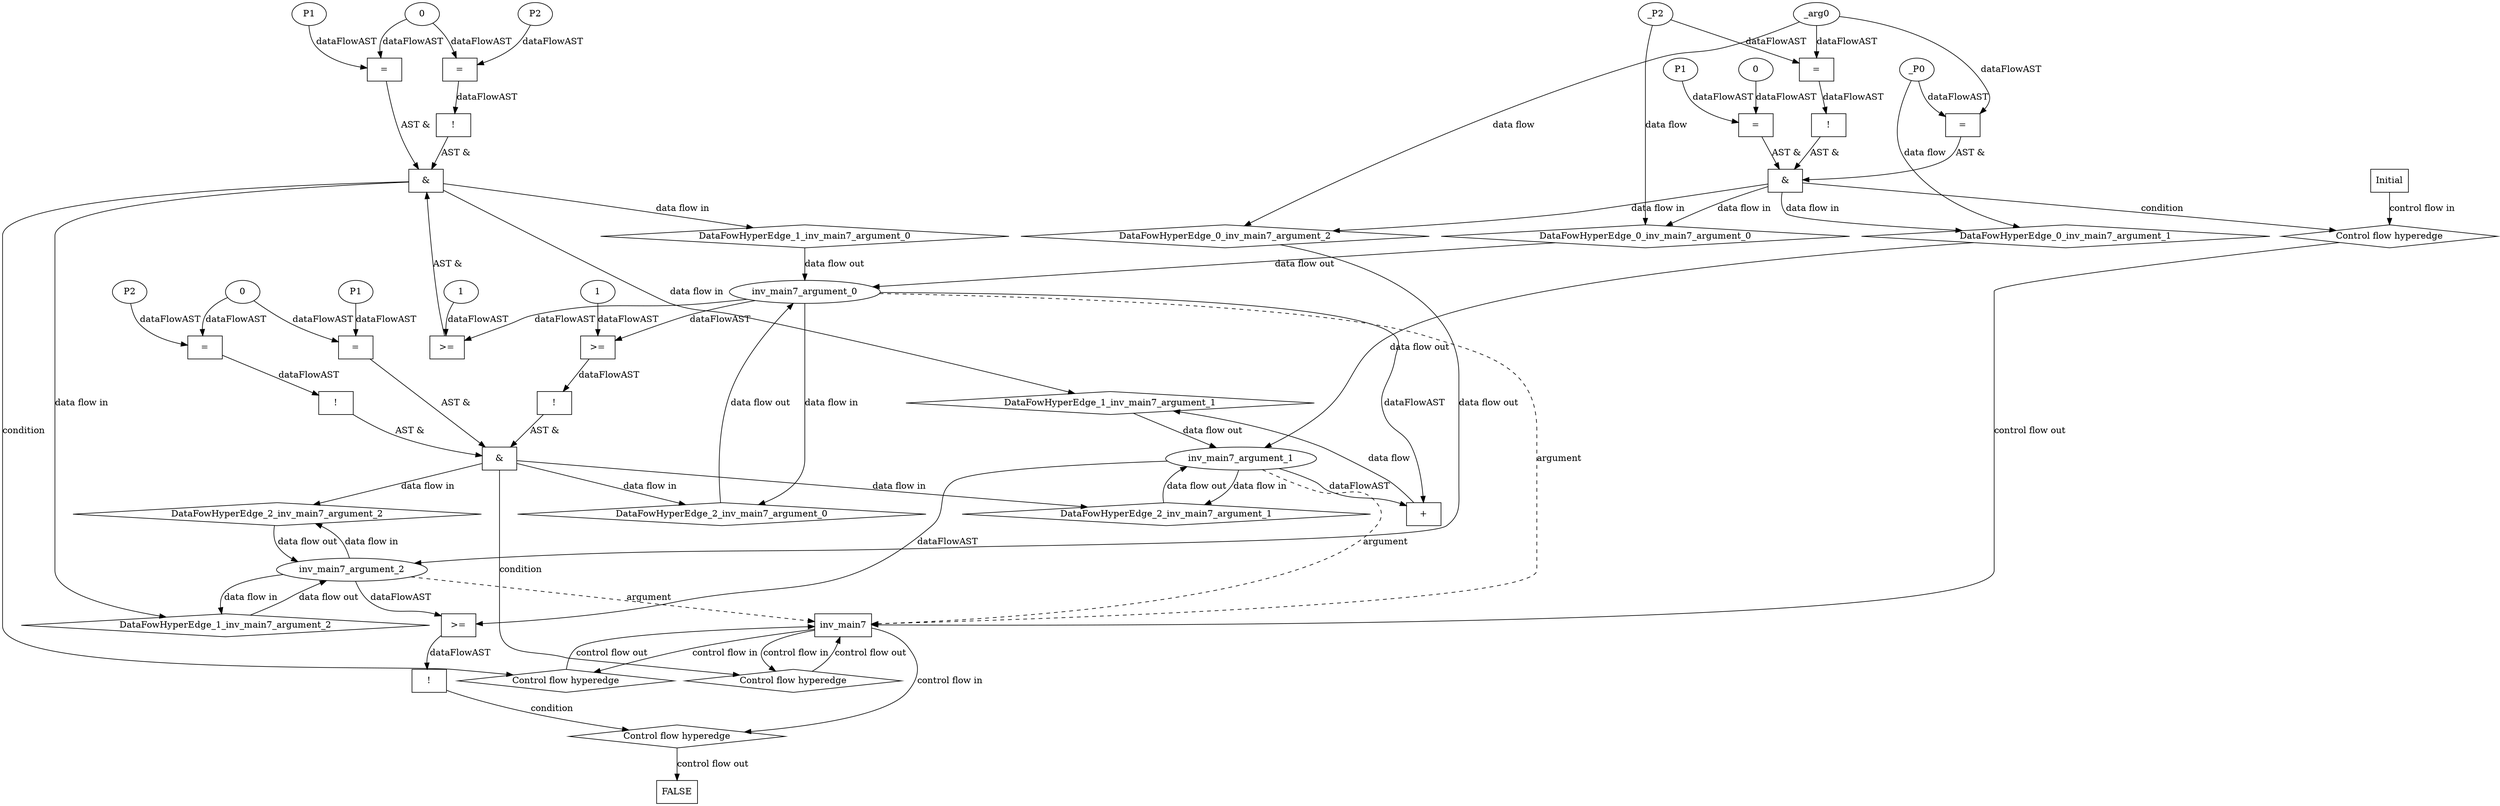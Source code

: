 digraph dag {
"inv_main7" [label="inv_main7" nodeName="inv_main7" class=cfn  shape="rect"];
FALSE [label="FALSE" nodeName=FALSE class=cfn  shape="rect"];
Initial [label="Initial" nodeName=Initial class=cfn  shape="rect"];
ControlFowHyperEdge_0 [label="Control flow hyperedge" nodeName=ControlFowHyperEdge_0 class=controlFlowHyperEdge shape="diamond"];
"Initial" -> ControlFowHyperEdge_0 [label="control flow in"]
ControlFowHyperEdge_0 -> "inv_main7" [label="control flow out"]
ControlFowHyperEdge_1 [label="Control flow hyperedge" nodeName=ControlFowHyperEdge_1 class=controlFlowHyperEdge shape="diamond"];
"inv_main7" -> ControlFowHyperEdge_1 [label="control flow in"]
ControlFowHyperEdge_1 -> "inv_main7" [label="control flow out"]
ControlFowHyperEdge_2 [label="Control flow hyperedge" nodeName=ControlFowHyperEdge_2 class=controlFlowHyperEdge shape="diamond"];
"inv_main7" -> ControlFowHyperEdge_2 [label="control flow in"]
ControlFowHyperEdge_2 -> "inv_main7" [label="control flow out"]
ControlFowHyperEdge_3 [label="Control flow hyperedge" nodeName=ControlFowHyperEdge_3 class=controlFlowHyperEdge shape="diamond"];
"inv_main7" -> ControlFowHyperEdge_3 [label="control flow in"]
ControlFowHyperEdge_3 -> "FALSE" [label="control flow out"]
"inv_main7_argument_0" [label="inv_main7_argument_0" nodeName=argument0 class=argument  head="inv_main7" shape="oval"];
"inv_main7_argument_0" -> "inv_main7"[label="argument" style="dashed"]
"inv_main7_argument_1" [label="inv_main7_argument_1" nodeName=argument1 class=argument  head="inv_main7" shape="oval"];
"inv_main7_argument_1" -> "inv_main7"[label="argument" style="dashed"]
"inv_main7_argument_2" [label="inv_main7_argument_2" nodeName=argument2 class=argument  head="inv_main7" shape="oval"];
"inv_main7_argument_2" -> "inv_main7"[label="argument" style="dashed"]

"xxxinv_main7___Initial_0xxx_and" [label="&" nodeName="xxxinv_main7___Initial_0xxx_and" class=Operator shape="rect"];
"xxxinv_main7___Initial_0xxxguard_0_node_0" [label="!" nodeName="xxxinv_main7___Initial_0xxxguard_0_node_0" class=Operator shape="rect"];
"xxxinv_main7___Initial_0xxxguard_0_node_1" [label="=" nodeName="xxxinv_main7___Initial_0xxxguard_0_node_1" class=Operator  shape="rect"];
"xxxinv_main7___Initial_0xxxguard_0_node_1" -> "xxxinv_main7___Initial_0xxxguard_0_node_0"[label="dataFlowAST"]
"xxxinv_main7___Initial_0xxxdataFlow_0_node_0" -> "xxxinv_main7___Initial_0xxxguard_0_node_1"[label="dataFlowAST"]
"xxxinv_main7___Initial_0xxxdataFlow2_node_0" -> "xxxinv_main7___Initial_0xxxguard_0_node_1"[label="dataFlowAST"]

"xxxinv_main7___Initial_0xxxguard_0_node_0" -> "xxxinv_main7___Initial_0xxx_and" [label="AST &"];
"xxxinv_main7___Initial_0xxxguard1_node_0" [label="=" nodeName="xxxinv_main7___Initial_0xxxguard1_node_0" class=Operator  shape="rect"];
"xxxinv_main7___Initial_0xxxguard1_node_1" [label="P1" nodeName="xxxinv_main7___Initial_0xxxguard1_node_1" class=Constant ];
"xxxinv_main7___Initial_0xxxguard1_node_2" [label="0" nodeName="xxxinv_main7___Initial_0xxxguard1_node_2" class=Literal ];
"xxxinv_main7___Initial_0xxxguard1_node_1" -> "xxxinv_main7___Initial_0xxxguard1_node_0"[label="dataFlowAST"]
"xxxinv_main7___Initial_0xxxguard1_node_2" -> "xxxinv_main7___Initial_0xxxguard1_node_0"[label="dataFlowAST"]

"xxxinv_main7___Initial_0xxxguard1_node_0" -> "xxxinv_main7___Initial_0xxx_and" [label="AST &"];
"xxxinv_main7___Initial_0xxxguard2_node_0" [label="=" nodeName="xxxinv_main7___Initial_0xxxguard2_node_0" class=Operator  shape="rect"];
"xxxinv_main7___Initial_0xxxdataFlow1_node_0" -> "xxxinv_main7___Initial_0xxxguard2_node_0"[label="dataFlowAST"]
"xxxinv_main7___Initial_0xxxdataFlow2_node_0" -> "xxxinv_main7___Initial_0xxxguard2_node_0"[label="dataFlowAST"]

"xxxinv_main7___Initial_0xxxguard2_node_0" -> "xxxinv_main7___Initial_0xxx_and" [label="AST &"];
"xxxinv_main7___Initial_0xxx_and" -> "ControlFowHyperEdge_0" [label="condition"];
"xxxinv_main7___Initial_0xxxdataFlow_0_node_0" [label="_P2" nodeName="xxxinv_main7___Initial_0xxxdataFlow_0_node_0" class=Constant ];

"xxxinv_main7___Initial_0xxxdataFlow_0_node_0" -> "DataFowHyperEdge_0_inv_main7_argument_0" [label="data flow"];
"xxxinv_main7___Initial_0xxxdataFlow1_node_0" [label="_P0" nodeName="xxxinv_main7___Initial_0xxxdataFlow1_node_0" class=Constant ];

"xxxinv_main7___Initial_0xxxdataFlow1_node_0" -> "DataFowHyperEdge_0_inv_main7_argument_1" [label="data flow"];
"xxxinv_main7___Initial_0xxxdataFlow2_node_0" [label="_arg0" nodeName="xxxinv_main7___Initial_0xxxdataFlow2_node_0" class=Constant ];

"xxxinv_main7___Initial_0xxxdataFlow2_node_0" -> "DataFowHyperEdge_0_inv_main7_argument_2" [label="data flow"];
"xxxinv_main7___inv_main7_1xxx_and" [label="&" nodeName="xxxinv_main7___inv_main7_1xxx_and" class=Operator shape="rect"];
"xxxinv_main7___inv_main7_1xxxguard_0_node_0" [label="!" nodeName="xxxinv_main7___inv_main7_1xxxguard_0_node_0" class=Operator shape="rect"];
"xxxinv_main7___inv_main7_1xxxguard_0_node_1" [label="=" nodeName="xxxinv_main7___inv_main7_1xxxguard_0_node_1" class=Operator  shape="rect"];
"xxxinv_main7___inv_main7_1xxxguard_0_node_2" [label="P2" nodeName="xxxinv_main7___inv_main7_1xxxguard_0_node_2" class=Constant ];
"xxxinv_main7___inv_main7_1xxxguard_0_node_3" [label="0" nodeName="xxxinv_main7___inv_main7_1xxxguard_0_node_3" class=Literal ];
"xxxinv_main7___inv_main7_1xxxguard_0_node_1" -> "xxxinv_main7___inv_main7_1xxxguard_0_node_0"[label="dataFlowAST"]
"xxxinv_main7___inv_main7_1xxxguard_0_node_2" -> "xxxinv_main7___inv_main7_1xxxguard_0_node_1"[label="dataFlowAST"]
"xxxinv_main7___inv_main7_1xxxguard_0_node_3" -> "xxxinv_main7___inv_main7_1xxxguard_0_node_1"[label="dataFlowAST"]

"xxxinv_main7___inv_main7_1xxxguard_0_node_0" -> "xxxinv_main7___inv_main7_1xxx_and" [label="AST &"];
"xxxinv_main7___inv_main7_1xxxguard1_node_0" [label=">=" nodeName="xxxinv_main7___inv_main7_1xxxguard1_node_0" class=Operator  shape="rect"];
"xxxinv_main7___inv_main7_1xxxguard1_node_2" [label="1" nodeName="xxxinv_main7___inv_main7_1xxxguard1_node_2" class=Literal ];
"inv_main7_argument_0" -> "xxxinv_main7___inv_main7_1xxxguard1_node_0"[label="dataFlowAST"]
"xxxinv_main7___inv_main7_1xxxguard1_node_2" -> "xxxinv_main7___inv_main7_1xxxguard1_node_0"[label="dataFlowAST"]

"xxxinv_main7___inv_main7_1xxxguard1_node_0" -> "xxxinv_main7___inv_main7_1xxx_and" [label="AST &"];
"xxxinv_main7___inv_main7_1xxxguard2_node_0" [label="=" nodeName="xxxinv_main7___inv_main7_1xxxguard2_node_0" class=Operator  shape="rect"];
"xxxinv_main7___inv_main7_1xxxguard2_node_1" [label="P1" nodeName="xxxinv_main7___inv_main7_1xxxguard2_node_1" class=Constant ];
"xxxinv_main7___inv_main7_1xxxguard2_node_1" -> "xxxinv_main7___inv_main7_1xxxguard2_node_0"[label="dataFlowAST"]
"xxxinv_main7___inv_main7_1xxxguard_0_node_3" -> "xxxinv_main7___inv_main7_1xxxguard2_node_0"[label="dataFlowAST"]

"xxxinv_main7___inv_main7_1xxxguard2_node_0" -> "xxxinv_main7___inv_main7_1xxx_and" [label="AST &"];
"xxxinv_main7___inv_main7_1xxx_and" -> "ControlFowHyperEdge_1" [label="condition"];
"xxxinv_main7___inv_main7_1xxxdataFlow_0_node_0" [label="+" nodeName="xxxinv_main7___inv_main7_1xxxdataFlow_0_node_0" class= Operator shape="rect"];
"inv_main7_argument_1" -> "xxxinv_main7___inv_main7_1xxxdataFlow_0_node_0"[label="dataFlowAST"]
"inv_main7_argument_0" -> "xxxinv_main7___inv_main7_1xxxdataFlow_0_node_0"[label="dataFlowAST"]

"xxxinv_main7___inv_main7_1xxxdataFlow_0_node_0" -> "DataFowHyperEdge_1_inv_main7_argument_1" [label="data flow"];
"xxxinv_main7___inv_main7_2xxx_and" [label="&" nodeName="xxxinv_main7___inv_main7_2xxx_and" class=Operator shape="rect"];
"xxxinv_main7___inv_main7_2xxxguard_0_node_0" [label="!" nodeName="xxxinv_main7___inv_main7_2xxxguard_0_node_0" class=Operator shape="rect"];
"xxxinv_main7___inv_main7_2xxxguard_0_node_1" [label="=" nodeName="xxxinv_main7___inv_main7_2xxxguard_0_node_1" class=Operator  shape="rect"];
"xxxinv_main7___inv_main7_2xxxguard_0_node_2" [label="P2" nodeName="xxxinv_main7___inv_main7_2xxxguard_0_node_2" class=Constant ];
"xxxinv_main7___inv_main7_2xxxguard_0_node_3" [label="0" nodeName="xxxinv_main7___inv_main7_2xxxguard_0_node_3" class=Literal ];
"xxxinv_main7___inv_main7_2xxxguard_0_node_1" -> "xxxinv_main7___inv_main7_2xxxguard_0_node_0"[label="dataFlowAST"]
"xxxinv_main7___inv_main7_2xxxguard_0_node_2" -> "xxxinv_main7___inv_main7_2xxxguard_0_node_1"[label="dataFlowAST"]
"xxxinv_main7___inv_main7_2xxxguard_0_node_3" -> "xxxinv_main7___inv_main7_2xxxguard_0_node_1"[label="dataFlowAST"]

"xxxinv_main7___inv_main7_2xxxguard_0_node_0" -> "xxxinv_main7___inv_main7_2xxx_and" [label="AST &"];
"xxxinv_main7___inv_main7_2xxxguard1_node_0" [label="!" nodeName="xxxinv_main7___inv_main7_2xxxguard1_node_0" class=Operator shape="rect"];
"xxxinv_main7___inv_main7_2xxxguard1_node_1" [label=">=" nodeName="xxxinv_main7___inv_main7_2xxxguard1_node_1" class=Operator  shape="rect"];
"xxxinv_main7___inv_main7_2xxxguard1_node_3" [label="1" nodeName="xxxinv_main7___inv_main7_2xxxguard1_node_3" class=Literal ];
"xxxinv_main7___inv_main7_2xxxguard1_node_1" -> "xxxinv_main7___inv_main7_2xxxguard1_node_0"[label="dataFlowAST"]
"inv_main7_argument_0" -> "xxxinv_main7___inv_main7_2xxxguard1_node_1"[label="dataFlowAST"]
"xxxinv_main7___inv_main7_2xxxguard1_node_3" -> "xxxinv_main7___inv_main7_2xxxguard1_node_1"[label="dataFlowAST"]

"xxxinv_main7___inv_main7_2xxxguard1_node_0" -> "xxxinv_main7___inv_main7_2xxx_and" [label="AST &"];
"xxxinv_main7___inv_main7_2xxxguard2_node_0" [label="=" nodeName="xxxinv_main7___inv_main7_2xxxguard2_node_0" class=Operator  shape="rect"];
"xxxinv_main7___inv_main7_2xxxguard2_node_1" [label="P1" nodeName="xxxinv_main7___inv_main7_2xxxguard2_node_1" class=Constant ];
"xxxinv_main7___inv_main7_2xxxguard2_node_1" -> "xxxinv_main7___inv_main7_2xxxguard2_node_0"[label="dataFlowAST"]
"xxxinv_main7___inv_main7_2xxxguard_0_node_3" -> "xxxinv_main7___inv_main7_2xxxguard2_node_0"[label="dataFlowAST"]

"xxxinv_main7___inv_main7_2xxxguard2_node_0" -> "xxxinv_main7___inv_main7_2xxx_and" [label="AST &"];
"xxxinv_main7___inv_main7_2xxx_and" -> "ControlFowHyperEdge_2" [label="condition"];
"xxxFALSE___inv_main7_3xxxguard_0_node_0" [label="!" nodeName="xxxFALSE___inv_main7_3xxxguard_0_node_0" class=Operator shape="rect"];
"xxxFALSE___inv_main7_3xxxguard_0_node_1" [label=">=" nodeName="xxxFALSE___inv_main7_3xxxguard_0_node_1" class=Operator  shape="rect"];
"xxxFALSE___inv_main7_3xxxguard_0_node_1" -> "xxxFALSE___inv_main7_3xxxguard_0_node_0"[label="dataFlowAST"]
"inv_main7_argument_1" -> "xxxFALSE___inv_main7_3xxxguard_0_node_1"[label="dataFlowAST"]
"inv_main7_argument_2" -> "xxxFALSE___inv_main7_3xxxguard_0_node_1"[label="dataFlowAST"]

"xxxFALSE___inv_main7_3xxxguard_0_node_0" -> "ControlFowHyperEdge_3" [label="condition"];
"DataFowHyperEdge_0_inv_main7_argument_0" [label="DataFowHyperEdge_0_inv_main7_argument_0" nodeName="DataFowHyperEdge_0_inv_main7_argument_0" class=DataFlowHyperedge shape="diamond"];
"DataFowHyperEdge_0_inv_main7_argument_0" -> "inv_main7_argument_0"[label="data flow out"]
"xxxinv_main7___Initial_0xxx_and" -> "DataFowHyperEdge_0_inv_main7_argument_0"[label="data flow in"]
"DataFowHyperEdge_0_inv_main7_argument_1" [label="DataFowHyperEdge_0_inv_main7_argument_1" nodeName="DataFowHyperEdge_0_inv_main7_argument_1" class=DataFlowHyperedge shape="diamond"];
"DataFowHyperEdge_0_inv_main7_argument_1" -> "inv_main7_argument_1"[label="data flow out"]
"xxxinv_main7___Initial_0xxx_and" -> "DataFowHyperEdge_0_inv_main7_argument_1"[label="data flow in"]
"DataFowHyperEdge_0_inv_main7_argument_2" [label="DataFowHyperEdge_0_inv_main7_argument_2" nodeName="DataFowHyperEdge_0_inv_main7_argument_2" class=DataFlowHyperedge shape="diamond"];
"DataFowHyperEdge_0_inv_main7_argument_2" -> "inv_main7_argument_2"[label="data flow out"]
"xxxinv_main7___Initial_0xxx_and" -> "DataFowHyperEdge_0_inv_main7_argument_2"[label="data flow in"]
"DataFowHyperEdge_1_inv_main7_argument_0" [label="DataFowHyperEdge_1_inv_main7_argument_0" nodeName="DataFowHyperEdge_1_inv_main7_argument_0" class=DataFlowHyperedge shape="diamond"];
"DataFowHyperEdge_1_inv_main7_argument_0" -> "inv_main7_argument_0"[label="data flow out"]
"xxxinv_main7___inv_main7_1xxx_and" -> "DataFowHyperEdge_1_inv_main7_argument_0"[label="data flow in"]
"DataFowHyperEdge_1_inv_main7_argument_1" [label="DataFowHyperEdge_1_inv_main7_argument_1" nodeName="DataFowHyperEdge_1_inv_main7_argument_1" class=DataFlowHyperedge shape="diamond"];
"DataFowHyperEdge_1_inv_main7_argument_1" -> "inv_main7_argument_1"[label="data flow out"]
"xxxinv_main7___inv_main7_1xxx_and" -> "DataFowHyperEdge_1_inv_main7_argument_1"[label="data flow in"]
"DataFowHyperEdge_1_inv_main7_argument_2" [label="DataFowHyperEdge_1_inv_main7_argument_2" nodeName="DataFowHyperEdge_1_inv_main7_argument_2" class=DataFlowHyperedge shape="diamond"];
"DataFowHyperEdge_1_inv_main7_argument_2" -> "inv_main7_argument_2"[label="data flow out"]
"xxxinv_main7___inv_main7_1xxx_and" -> "DataFowHyperEdge_1_inv_main7_argument_2"[label="data flow in"]
"DataFowHyperEdge_2_inv_main7_argument_0" [label="DataFowHyperEdge_2_inv_main7_argument_0" nodeName="DataFowHyperEdge_2_inv_main7_argument_0" class=DataFlowHyperedge shape="diamond"];
"DataFowHyperEdge_2_inv_main7_argument_0" -> "inv_main7_argument_0"[label="data flow out"]
"xxxinv_main7___inv_main7_2xxx_and" -> "DataFowHyperEdge_2_inv_main7_argument_0"[label="data flow in"]
"DataFowHyperEdge_2_inv_main7_argument_1" [label="DataFowHyperEdge_2_inv_main7_argument_1" nodeName="DataFowHyperEdge_2_inv_main7_argument_1" class=DataFlowHyperedge shape="diamond"];
"DataFowHyperEdge_2_inv_main7_argument_1" -> "inv_main7_argument_1"[label="data flow out"]
"xxxinv_main7___inv_main7_2xxx_and" -> "DataFowHyperEdge_2_inv_main7_argument_1"[label="data flow in"]
"DataFowHyperEdge_2_inv_main7_argument_2" [label="DataFowHyperEdge_2_inv_main7_argument_2" nodeName="DataFowHyperEdge_2_inv_main7_argument_2" class=DataFlowHyperedge shape="diamond"];
"DataFowHyperEdge_2_inv_main7_argument_2" -> "inv_main7_argument_2"[label="data flow out"]
"xxxinv_main7___inv_main7_2xxx_and" -> "DataFowHyperEdge_2_inv_main7_argument_2"[label="data flow in"]
"inv_main7_argument_2" -> "DataFowHyperEdge_1_inv_main7_argument_2"[label="data flow in"]
"inv_main7_argument_0" -> "DataFowHyperEdge_2_inv_main7_argument_0"[label="data flow in"]
"inv_main7_argument_1" -> "DataFowHyperEdge_2_inv_main7_argument_1"[label="data flow in"]
"inv_main7_argument_2" -> "DataFowHyperEdge_2_inv_main7_argument_2"[label="data flow in"]




}
